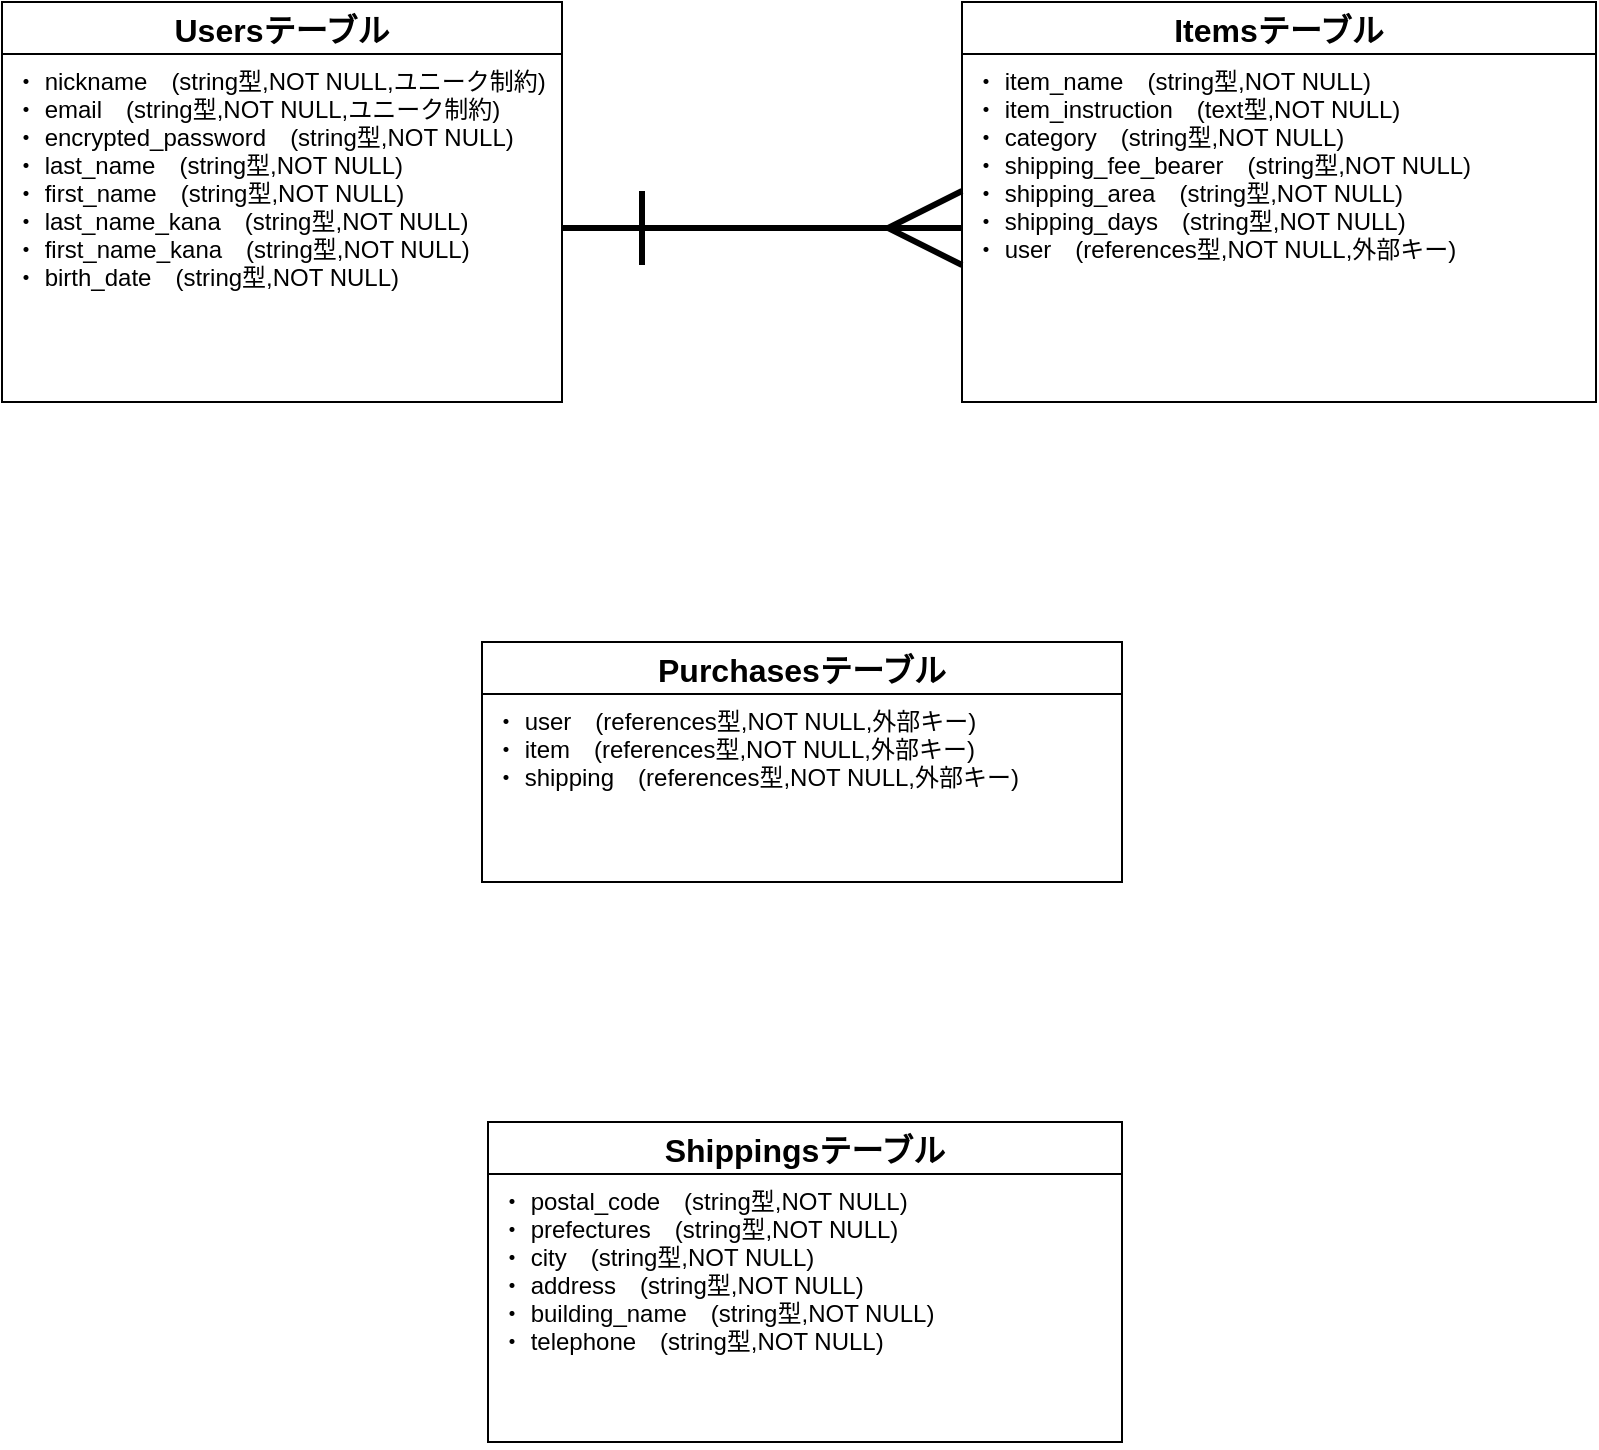 <mxfile>
    <diagram id="kav01WMV5U4U5q4pXKaz" name="ページ1">
        <mxGraphModel dx="1180" dy="566" grid="1" gridSize="10" guides="1" tooltips="1" connect="1" arrows="1" fold="1" page="1" pageScale="1" pageWidth="827" pageHeight="1169" math="0" shadow="0">
            <root>
                <mxCell id="0"/>
                <mxCell id="1" parent="0"/>
                <mxCell id="CPyZSIqPom4qm6r_VpOc-49" style="edgeStyle=none;html=1;fontSize=12;endArrow=ERmany;endFill=0;startSize=6;endSize=33;sourcePerimeterSpacing=0;targetPerimeterSpacing=14;strokeColor=#FFFFFF;strokeWidth=3;exitX=0.288;exitY=1.009;exitDx=0;exitDy=0;exitPerimeter=0;entryX=-0.014;entryY=0.58;entryDx=0;entryDy=0;entryPerimeter=0;" edge="1" parent="1" source="26" target="CPyZSIqPom4qm6r_VpOc-36">
                    <mxGeometry relative="1" as="geometry">
                        <mxPoint x="220" y="480" as="targetPoint"/>
                        <Array as="points">
                            <mxPoint x="81" y="480"/>
                            <mxPoint x="160" y="480"/>
                            <mxPoint x="200" y="480"/>
                        </Array>
                    </mxGeometry>
                </mxCell>
                <mxCell id="25" value="Usersテーブル" style="swimlane;fontStyle=1;childLayout=stackLayout;horizontal=1;startSize=26;horizontalStack=0;resizeParent=1;resizeParentMax=0;resizeLast=0;collapsible=1;marginBottom=0;align=center;fontSize=16;labelBackgroundColor=none;" parent="1" vertex="1">
                    <mxGeometry y="80" width="280" height="200" as="geometry">
                        <mxRectangle x="40" y="80" width="130" height="26" as="alternateBounds"/>
                    </mxGeometry>
                </mxCell>
                <mxCell id="26" value="・ nickname　(string型,NOT NULL,ユニーク制約)&#10;・ email　(string型,NOT NULL,ユニーク制約)&#10;・ encrypted_password　(string型,NOT NULL)&#10;・ last_name　(string型,NOT NULL)&#10;・ first_name　(string型,NOT NULL)&#10;・ last_name_kana　(string型,NOT NULL)&#10;・ first_name_kana　(string型,NOT NULL)&#10;・ birth_date　(string型,NOT NULL)&#10;" style="text;strokeColor=none;fillColor=none;spacingLeft=4;spacingRight=4;overflow=hidden;rotatable=0;points=[[0,0.5],[1,0.5]];portConstraint=eastwest;fontSize=12;fontStyle=0;labelBackgroundColor=none;" parent="25" vertex="1">
                    <mxGeometry y="26" width="280" height="174" as="geometry"/>
                </mxCell>
                <mxCell id="CPyZSIqPom4qm6r_VpOc-52" style="edgeStyle=none;html=1;fontSize=12;endArrow=baseDash;endFill=0;startSize=6;endSize=33;sourcePerimeterSpacing=0;targetPerimeterSpacing=14;strokeColor=#FFFFFF;strokeWidth=3;exitX=0.759;exitY=1.014;exitDx=0;exitDy=0;exitPerimeter=0;" edge="1" parent="1" source="34">
                    <mxGeometry relative="1" as="geometry">
                        <mxPoint x="600" y="480" as="targetPoint"/>
                        <Array as="points">
                            <mxPoint x="721" y="480"/>
                            <mxPoint x="560" y="480"/>
                        </Array>
                    </mxGeometry>
                </mxCell>
                <mxCell id="33" value="Itemsテーブル" style="swimlane;fontStyle=1;childLayout=stackLayout;horizontal=1;startSize=26;horizontalStack=0;resizeParent=1;resizeParentMax=0;resizeLast=0;collapsible=1;marginBottom=0;align=center;fontSize=16;labelBackgroundColor=none;" vertex="1" parent="1">
                    <mxGeometry x="480" y="80" width="317" height="200" as="geometry">
                        <mxRectangle x="40" y="80" width="130" height="26" as="alternateBounds"/>
                    </mxGeometry>
                </mxCell>
                <mxCell id="34" value="・ item_name　(string型,NOT NULL)&#10;・ item_instruction　(text型,NOT NULL)&#10;・ category　(string型,NOT NULL)&#10;・ shipping_fee_bearer　(string型,NOT NULL)&#10;・ shipping_area　(string型,NOT NULL)&#10;・ shipping_days　(string型,NOT NULL)&#10;・ user　(references型,NOT NULL,外部キー)&#10;" style="text;strokeColor=none;fillColor=none;spacingLeft=4;spacingRight=4;overflow=hidden;rotatable=0;points=[[0,0.5],[1,0.5]];portConstraint=eastwest;fontSize=12;fontStyle=0;labelBackgroundColor=none;" vertex="1" parent="33">
                    <mxGeometry y="26" width="317" height="174" as="geometry"/>
                </mxCell>
                <mxCell id="CPyZSIqPom4qm6r_VpOc-51" style="edgeStyle=none;html=1;fontSize=12;endArrow=baseDash;endFill=0;startSize=6;endSize=33;sourcePerimeterSpacing=0;targetPerimeterSpacing=14;strokeColor=#FFFFFF;strokeWidth=3;exitX=-0.005;exitY=0.58;exitDx=0;exitDy=0;exitPerimeter=0;" edge="1" parent="1" source="CPyZSIqPom4qm6r_VpOc-36">
                    <mxGeometry relative="1" as="geometry">
                        <mxPoint x="80" y="320" as="targetPoint"/>
                        <Array as="points">
                            <mxPoint x="80" y="481"/>
                        </Array>
                    </mxGeometry>
                </mxCell>
                <mxCell id="CPyZSIqPom4qm6r_VpOc-53" style="edgeStyle=none;html=1;fontSize=12;endArrow=baseDash;endFill=0;startSize=6;endSize=33;sourcePerimeterSpacing=0;targetPerimeterSpacing=14;strokeColor=#FFFFFF;strokeWidth=3;" edge="1" parent="1">
                    <mxGeometry relative="1" as="geometry">
                        <mxPoint x="720" y="320" as="targetPoint"/>
                        <mxPoint x="560" y="480" as="sourcePoint"/>
                        <Array as="points">
                            <mxPoint x="720" y="480"/>
                        </Array>
                    </mxGeometry>
                </mxCell>
                <mxCell id="CPyZSIqPom4qm6r_VpOc-56" style="edgeStyle=none;html=1;fontSize=12;endArrow=baseDash;endFill=0;startSize=6;endSize=33;sourcePerimeterSpacing=0;targetPerimeterSpacing=14;strokeColor=#FFFFFF;strokeWidth=3;" edge="1" parent="1" source="CPyZSIqPom4qm6r_VpOc-35">
                    <mxGeometry relative="1" as="geometry">
                        <mxPoint x="400" y="620" as="targetPoint"/>
                    </mxGeometry>
                </mxCell>
                <mxCell id="CPyZSIqPom4qm6r_VpOc-35" value="Purchasesテーブル" style="swimlane;fontStyle=1;childLayout=stackLayout;horizontal=1;startSize=26;horizontalStack=0;resizeParent=1;resizeParentMax=0;resizeLast=0;collapsible=1;marginBottom=0;align=center;fontSize=16;labelBackgroundColor=none;" vertex="1" parent="1">
                    <mxGeometry x="240" y="400" width="320" height="120" as="geometry">
                        <mxRectangle x="40" y="80" width="130" height="26" as="alternateBounds"/>
                    </mxGeometry>
                </mxCell>
                <mxCell id="CPyZSIqPom4qm6r_VpOc-36" value="・ user　(references型,NOT NULL,外部キー)&#10;・ item　(references型,NOT NULL,外部キー)&#10;・ shipping　(references型,NOT NULL,外部キー)&#10;" style="text;strokeColor=none;fillColor=none;spacingLeft=4;spacingRight=4;overflow=hidden;rotatable=0;points=[[0,0.5],[1,0.5]];portConstraint=eastwest;fontSize=12;fontStyle=0;labelBackgroundColor=none;" vertex="1" parent="CPyZSIqPom4qm6r_VpOc-35">
                    <mxGeometry y="26" width="320" height="94" as="geometry"/>
                </mxCell>
                <mxCell id="CPyZSIqPom4qm6r_VpOc-57" style="edgeStyle=none;html=1;fontSize=12;endArrow=baseDash;endFill=0;startSize=6;endSize=33;sourcePerimeterSpacing=0;targetPerimeterSpacing=14;strokeColor=#FFFFFF;strokeWidth=3;" edge="1" parent="1">
                    <mxGeometry relative="1" as="geometry">
                        <mxPoint x="400.5" y="540" as="targetPoint"/>
                        <mxPoint x="400.5" y="640" as="sourcePoint"/>
                    </mxGeometry>
                </mxCell>
                <mxCell id="CPyZSIqPom4qm6r_VpOc-37" value="Shippingsテーブル" style="swimlane;fontStyle=1;childLayout=stackLayout;horizontal=1;startSize=26;horizontalStack=0;resizeParent=1;resizeParentMax=0;resizeLast=0;collapsible=1;marginBottom=0;align=center;fontSize=16;labelBackgroundColor=none;" vertex="1" parent="1">
                    <mxGeometry x="243" y="640" width="317" height="160" as="geometry">
                        <mxRectangle x="40" y="80" width="130" height="26" as="alternateBounds"/>
                    </mxGeometry>
                </mxCell>
                <mxCell id="CPyZSIqPom4qm6r_VpOc-38" value="・ postal_code　(string型,NOT NULL)&#10;・ prefectures　(string型,NOT NULL)&#10;・ city　(string型,NOT NULL)&#10;・ address　(string型,NOT NULL)&#10;・ building_name　(string型,NOT NULL)&#10;・ telephone　(string型,NOT NULL)&#10;" style="text;strokeColor=none;fillColor=none;spacingLeft=4;spacingRight=4;overflow=hidden;rotatable=0;points=[[0,0.5],[1,0.5]];portConstraint=eastwest;fontSize=12;fontStyle=0;labelBackgroundColor=none;" vertex="1" parent="CPyZSIqPom4qm6r_VpOc-37">
                    <mxGeometry y="26" width="317" height="134" as="geometry"/>
                </mxCell>
                <mxCell id="CPyZSIqPom4qm6r_VpOc-41" style="edgeStyle=none;html=1;entryX=0;entryY=0.5;entryDx=0;entryDy=0;fontSize=12;endArrow=ERmany;endFill=0;" edge="1" parent="1" target="34">
                    <mxGeometry relative="1" as="geometry">
                        <mxPoint x="480" y="193" as="sourcePoint"/>
                    </mxGeometry>
                </mxCell>
                <mxCell id="CPyZSIqPom4qm6r_VpOc-42" style="edgeStyle=none;html=1;fontSize=12;endArrow=ERmany;endFill=0;strokeWidth=3;sourcePerimeterSpacing=0;startSize=6;targetPerimeterSpacing=14;endSize=33;" edge="1" parent="1">
                    <mxGeometry relative="1" as="geometry">
                        <mxPoint x="480" y="193" as="targetPoint"/>
                        <mxPoint x="280" y="193" as="sourcePoint"/>
                    </mxGeometry>
                </mxCell>
                <mxCell id="CPyZSIqPom4qm6r_VpOc-44" style="edgeStyle=none;html=1;fontSize=12;endArrow=baseDash;endFill=0;startSize=6;endSize=33;sourcePerimeterSpacing=0;targetPerimeterSpacing=14;strokeWidth=3;" edge="1" parent="1" source="34">
                    <mxGeometry relative="1" as="geometry">
                        <mxPoint x="320" y="193" as="targetPoint"/>
                    </mxGeometry>
                </mxCell>
            </root>
        </mxGraphModel>
    </diagram>
    <diagram id="haofENgV-dsQ7OvFV7VG" name="ページ2">
        <mxGraphModel dx="765" dy="520" grid="1" gridSize="10" guides="1" tooltips="1" connect="1" arrows="1" fold="1" page="1" pageScale="1" pageWidth="827" pageHeight="1169" math="0" shadow="0">
            <root>
                <mxCell id="l04oylOJ1nUlBwmos252-0"/>
                <mxCell id="l04oylOJ1nUlBwmos252-1" parent="l04oylOJ1nUlBwmos252-0"/>
            </root>
        </mxGraphModel>
    </diagram>
</mxfile>